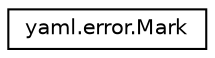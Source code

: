digraph "Graphical Class Hierarchy"
{
 // LATEX_PDF_SIZE
  edge [fontname="Helvetica",fontsize="10",labelfontname="Helvetica",labelfontsize="10"];
  node [fontname="Helvetica",fontsize="10",shape=record];
  rankdir="LR";
  Node0 [label="yaml.error.Mark",height=0.2,width=0.4,color="black", fillcolor="white", style="filled",URL="$classyaml_1_1error_1_1Mark.html",tooltip=" "];
}
